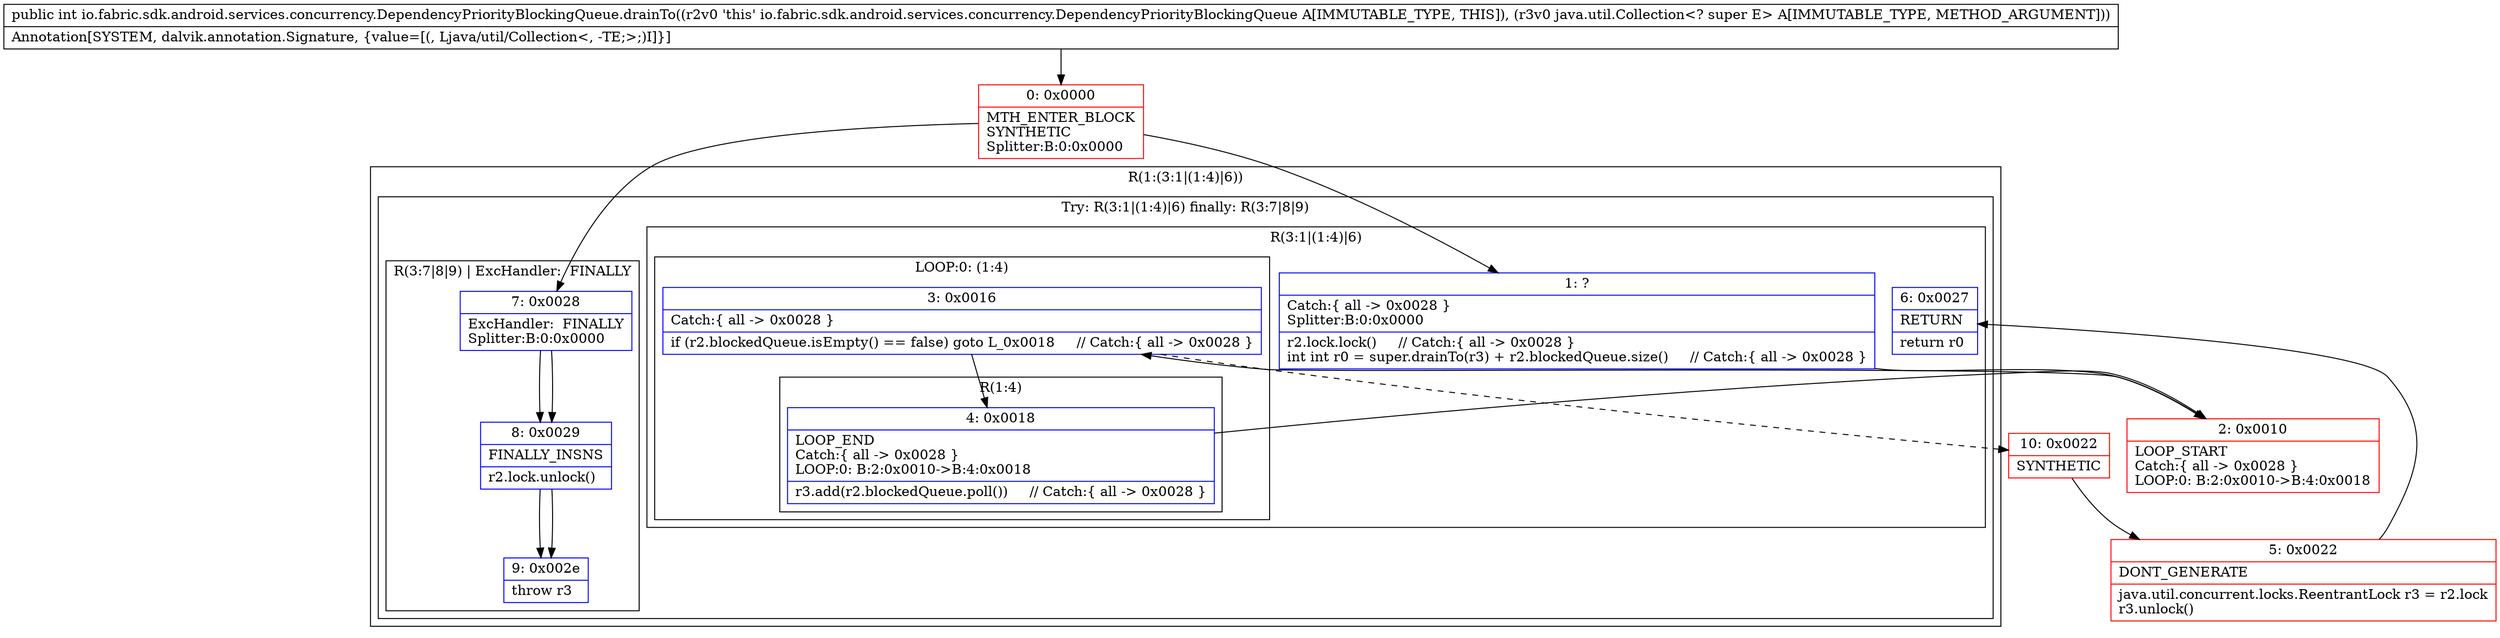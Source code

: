 digraph "CFG forio.fabric.sdk.android.services.concurrency.DependencyPriorityBlockingQueue.drainTo(Ljava\/util\/Collection;)I" {
subgraph cluster_Region_1142285678 {
label = "R(1:(3:1|(1:4)|6))";
node [shape=record,color=blue];
subgraph cluster_TryCatchRegion_1519904691 {
label = "Try: R(3:1|(1:4)|6) finally: R(3:7|8|9)";
node [shape=record,color=blue];
subgraph cluster_Region_1986538204 {
label = "R(3:1|(1:4)|6)";
node [shape=record,color=blue];
Node_1 [shape=record,label="{1\:\ ?|Catch:\{ all \-\> 0x0028 \}\lSplitter:B:0:0x0000\l|r2.lock.lock()     \/\/ Catch:\{ all \-\> 0x0028 \}\lint int r0 = super.drainTo(r3) + r2.blockedQueue.size()     \/\/ Catch:\{ all \-\> 0x0028 \}\l}"];
subgraph cluster_LoopRegion_1519431909 {
label = "LOOP:0: (1:4)";
node [shape=record,color=blue];
Node_3 [shape=record,label="{3\:\ 0x0016|Catch:\{ all \-\> 0x0028 \}\l|if (r2.blockedQueue.isEmpty() == false) goto L_0x0018     \/\/ Catch:\{ all \-\> 0x0028 \}\l}"];
subgraph cluster_Region_1435336582 {
label = "R(1:4)";
node [shape=record,color=blue];
Node_4 [shape=record,label="{4\:\ 0x0018|LOOP_END\lCatch:\{ all \-\> 0x0028 \}\lLOOP:0: B:2:0x0010\-\>B:4:0x0018\l|r3.add(r2.blockedQueue.poll())     \/\/ Catch:\{ all \-\> 0x0028 \}\l}"];
}
}
Node_6 [shape=record,label="{6\:\ 0x0027|RETURN\l|return r0\l}"];
}
subgraph cluster_Region_1054400204 {
label = "R(3:7|8|9) | ExcHandler:  FINALLY\l";
node [shape=record,color=blue];
Node_7 [shape=record,label="{7\:\ 0x0028|ExcHandler:  FINALLY\lSplitter:B:0:0x0000\l}"];
Node_8 [shape=record,label="{8\:\ 0x0029|FINALLY_INSNS\l|r2.lock.unlock()\l}"];
Node_9 [shape=record,label="{9\:\ 0x002e|throw r3\l}"];
}
}
}
subgraph cluster_Region_1054400204 {
label = "R(3:7|8|9) | ExcHandler:  FINALLY\l";
node [shape=record,color=blue];
Node_7 [shape=record,label="{7\:\ 0x0028|ExcHandler:  FINALLY\lSplitter:B:0:0x0000\l}"];
Node_8 [shape=record,label="{8\:\ 0x0029|FINALLY_INSNS\l|r2.lock.unlock()\l}"];
Node_9 [shape=record,label="{9\:\ 0x002e|throw r3\l}"];
}
Node_0 [shape=record,color=red,label="{0\:\ 0x0000|MTH_ENTER_BLOCK\lSYNTHETIC\lSplitter:B:0:0x0000\l}"];
Node_2 [shape=record,color=red,label="{2\:\ 0x0010|LOOP_START\lCatch:\{ all \-\> 0x0028 \}\lLOOP:0: B:2:0x0010\-\>B:4:0x0018\l}"];
Node_5 [shape=record,color=red,label="{5\:\ 0x0022|DONT_GENERATE\l|java.util.concurrent.locks.ReentrantLock r3 = r2.lock\lr3.unlock()\l}"];
Node_10 [shape=record,color=red,label="{10\:\ 0x0022|SYNTHETIC\l}"];
MethodNode[shape=record,label="{public int io.fabric.sdk.android.services.concurrency.DependencyPriorityBlockingQueue.drainTo((r2v0 'this' io.fabric.sdk.android.services.concurrency.DependencyPriorityBlockingQueue A[IMMUTABLE_TYPE, THIS]), (r3v0 java.util.Collection\<? super E\> A[IMMUTABLE_TYPE, METHOD_ARGUMENT]))  | Annotation[SYSTEM, dalvik.annotation.Signature, \{value=[(, Ljava\/util\/Collection\<, \-TE;\>;)I]\}]\l}"];
MethodNode -> Node_0;
Node_1 -> Node_2;
Node_3 -> Node_4;
Node_3 -> Node_10[style=dashed];
Node_4 -> Node_2;
Node_7 -> Node_8;
Node_8 -> Node_9;
Node_7 -> Node_8;
Node_8 -> Node_9;
Node_0 -> Node_1;
Node_0 -> Node_7;
Node_2 -> Node_3;
Node_5 -> Node_6;
Node_10 -> Node_5;
}


